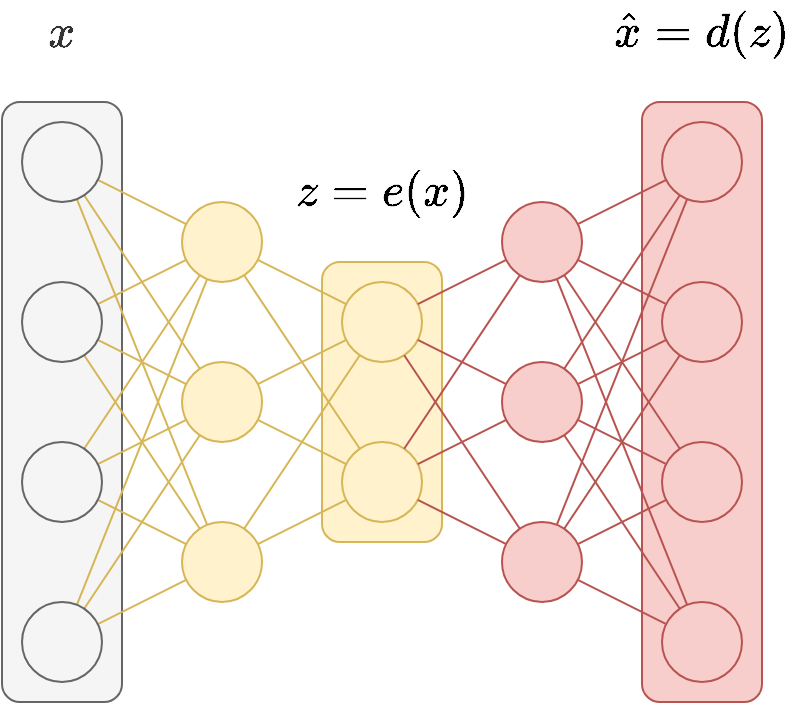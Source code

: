 <mxfile version="13.1.1" type="device"><diagram id="4VMcndwcg2poyKtKVmbT" name="Page-1"><mxGraphModel dx="540" dy="591" grid="1" gridSize="10" guides="1" tooltips="1" connect="1" arrows="1" fold="1" page="1" pageScale="1" pageWidth="850" pageHeight="1100" math="1" shadow="0"><root><mxCell id="0"/><mxCell id="1" parent="0"/><mxCell id="62HT2p5uOtwkG28JUc_u-68" value="$$\hat{x}= d(z)$$" style="rounded=1;whiteSpace=wrap;html=1;fontSize=20;verticalAlign=bottom;fillColor=#f8cecc;strokeColor=#b85450;labelPosition=center;verticalLabelPosition=top;align=center;" vertex="1" parent="1"><mxGeometry x="470" y="110" width="60" height="300" as="geometry"/></mxCell><mxCell id="62HT2p5uOtwkG28JUc_u-64" value="$$z = e(x)$$" style="rounded=1;whiteSpace=wrap;html=1;fontSize=20;verticalAlign=bottom;fillColor=#fff2cc;strokeColor=#d6b656;labelPosition=center;verticalLabelPosition=top;align=center;" vertex="1" parent="1"><mxGeometry x="310" y="190" width="60" height="140" as="geometry"/></mxCell><mxCell id="62HT2p5uOtwkG28JUc_u-63" value="$$x$$" style="rounded=1;whiteSpace=wrap;html=1;fontSize=20;verticalAlign=bottom;fillColor=#f5f5f5;strokeColor=#666666;fontColor=#333333;labelPosition=center;verticalLabelPosition=top;align=center;" vertex="1" parent="1"><mxGeometry x="150" y="110" width="60" height="300" as="geometry"/></mxCell><mxCell id="62HT2p5uOtwkG28JUc_u-33" style="rounded=0;orthogonalLoop=1;jettySize=auto;html=1;endArrow=none;endFill=0;fillColor=#fff2cc;strokeColor=#d6b656;" edge="1" parent="1" source="62HT2p5uOtwkG28JUc_u-36" target="62HT2p5uOtwkG28JUc_u-57"><mxGeometry relative="1" as="geometry"/></mxCell><mxCell id="62HT2p5uOtwkG28JUc_u-34" style="edgeStyle=none;rounded=0;orthogonalLoop=1;jettySize=auto;html=1;endArrow=none;endFill=0;fillColor=#fff2cc;strokeColor=#d6b656;" edge="1" parent="1" source="62HT2p5uOtwkG28JUc_u-36" target="62HT2p5uOtwkG28JUc_u-54"><mxGeometry relative="1" as="geometry"/></mxCell><mxCell id="62HT2p5uOtwkG28JUc_u-35" style="edgeStyle=none;rounded=0;orthogonalLoop=1;jettySize=auto;html=1;endArrow=none;endFill=0;fillColor=#fff2cc;strokeColor=#d6b656;" edge="1" parent="1" source="62HT2p5uOtwkG28JUc_u-36" target="62HT2p5uOtwkG28JUc_u-51"><mxGeometry relative="1" as="geometry"/></mxCell><mxCell id="62HT2p5uOtwkG28JUc_u-36" value="" style="ellipse;whiteSpace=wrap;html=1;fillColor=#f5f5f5;strokeColor=#666666;fontColor=#333333;" vertex="1" parent="1"><mxGeometry x="160" y="120" width="40" height="40" as="geometry"/></mxCell><mxCell id="62HT2p5uOtwkG28JUc_u-37" style="edgeStyle=none;rounded=0;orthogonalLoop=1;jettySize=auto;html=1;endArrow=none;endFill=0;fillColor=#fff2cc;strokeColor=#d6b656;" edge="1" parent="1" source="62HT2p5uOtwkG28JUc_u-40" target="62HT2p5uOtwkG28JUc_u-57"><mxGeometry relative="1" as="geometry"/></mxCell><mxCell id="62HT2p5uOtwkG28JUc_u-38" style="edgeStyle=none;rounded=0;orthogonalLoop=1;jettySize=auto;html=1;endArrow=none;endFill=0;fillColor=#fff2cc;strokeColor=#d6b656;" edge="1" parent="1" source="62HT2p5uOtwkG28JUc_u-40" target="62HT2p5uOtwkG28JUc_u-54"><mxGeometry relative="1" as="geometry"/></mxCell><mxCell id="62HT2p5uOtwkG28JUc_u-39" style="edgeStyle=none;rounded=0;orthogonalLoop=1;jettySize=auto;html=1;endArrow=none;endFill=0;fillColor=#fff2cc;strokeColor=#d6b656;" edge="1" parent="1" source="62HT2p5uOtwkG28JUc_u-40" target="62HT2p5uOtwkG28JUc_u-51"><mxGeometry relative="1" as="geometry"/></mxCell><mxCell id="62HT2p5uOtwkG28JUc_u-40" value="" style="ellipse;whiteSpace=wrap;html=1;fillColor=#f5f5f5;strokeColor=#666666;fontColor=#333333;" vertex="1" parent="1"><mxGeometry x="160" y="200" width="40" height="40" as="geometry"/></mxCell><mxCell id="62HT2p5uOtwkG28JUc_u-41" style="edgeStyle=none;rounded=0;orthogonalLoop=1;jettySize=auto;html=1;endArrow=none;endFill=0;fillColor=#fff2cc;strokeColor=#d6b656;" edge="1" parent="1" source="62HT2p5uOtwkG28JUc_u-44" target="62HT2p5uOtwkG28JUc_u-57"><mxGeometry relative="1" as="geometry"/></mxCell><mxCell id="62HT2p5uOtwkG28JUc_u-42" style="edgeStyle=none;rounded=0;orthogonalLoop=1;jettySize=auto;html=1;endArrow=none;endFill=0;fillColor=#fff2cc;strokeColor=#d6b656;" edge="1" parent="1" source="62HT2p5uOtwkG28JUc_u-44" target="62HT2p5uOtwkG28JUc_u-54"><mxGeometry relative="1" as="geometry"/></mxCell><mxCell id="62HT2p5uOtwkG28JUc_u-43" style="edgeStyle=none;rounded=0;orthogonalLoop=1;jettySize=auto;html=1;endArrow=none;endFill=0;fillColor=#fff2cc;strokeColor=#d6b656;" edge="1" parent="1" source="62HT2p5uOtwkG28JUc_u-44" target="62HT2p5uOtwkG28JUc_u-51"><mxGeometry relative="1" as="geometry"/></mxCell><mxCell id="62HT2p5uOtwkG28JUc_u-44" value="" style="ellipse;whiteSpace=wrap;html=1;fillColor=#f5f5f5;strokeColor=#666666;fontColor=#333333;" vertex="1" parent="1"><mxGeometry x="160" y="280" width="40" height="40" as="geometry"/></mxCell><mxCell id="62HT2p5uOtwkG28JUc_u-45" style="edgeStyle=none;rounded=0;orthogonalLoop=1;jettySize=auto;html=1;endArrow=none;endFill=0;fillColor=#fff2cc;strokeColor=#d6b656;" edge="1" parent="1" source="62HT2p5uOtwkG28JUc_u-48" target="62HT2p5uOtwkG28JUc_u-57"><mxGeometry relative="1" as="geometry"/></mxCell><mxCell id="62HT2p5uOtwkG28JUc_u-46" style="edgeStyle=none;rounded=0;orthogonalLoop=1;jettySize=auto;html=1;endArrow=none;endFill=0;fillColor=#fff2cc;strokeColor=#d6b656;" edge="1" parent="1" source="62HT2p5uOtwkG28JUc_u-48" target="62HT2p5uOtwkG28JUc_u-54"><mxGeometry relative="1" as="geometry"/></mxCell><mxCell id="62HT2p5uOtwkG28JUc_u-47" style="edgeStyle=none;rounded=0;orthogonalLoop=1;jettySize=auto;html=1;endArrow=none;endFill=0;fillColor=#fff2cc;strokeColor=#d6b656;" edge="1" parent="1" source="62HT2p5uOtwkG28JUc_u-48" target="62HT2p5uOtwkG28JUc_u-51"><mxGeometry relative="1" as="geometry"/></mxCell><mxCell id="62HT2p5uOtwkG28JUc_u-48" value="" style="ellipse;whiteSpace=wrap;html=1;fillColor=#f5f5f5;strokeColor=#666666;fontColor=#333333;" vertex="1" parent="1"><mxGeometry x="160" y="360" width="40" height="40" as="geometry"/></mxCell><mxCell id="62HT2p5uOtwkG28JUc_u-49" style="edgeStyle=none;rounded=0;orthogonalLoop=1;jettySize=auto;html=1;endArrow=none;endFill=0;fillColor=#fff2cc;strokeColor=#d6b656;" edge="1" parent="1" source="62HT2p5uOtwkG28JUc_u-51" target="62HT2p5uOtwkG28JUc_u-58"><mxGeometry relative="1" as="geometry"/></mxCell><mxCell id="62HT2p5uOtwkG28JUc_u-50" style="edgeStyle=none;rounded=0;orthogonalLoop=1;jettySize=auto;html=1;endArrow=none;endFill=0;fillColor=#fff2cc;strokeColor=#d6b656;" edge="1" parent="1" source="62HT2p5uOtwkG28JUc_u-51" target="62HT2p5uOtwkG28JUc_u-59"><mxGeometry relative="1" as="geometry"/></mxCell><mxCell id="62HT2p5uOtwkG28JUc_u-51" value="" style="ellipse;whiteSpace=wrap;html=1;fillColor=#fff2cc;strokeColor=#d6b656;" vertex="1" parent="1"><mxGeometry x="240" y="320" width="40" height="40" as="geometry"/></mxCell><mxCell id="62HT2p5uOtwkG28JUc_u-52" style="edgeStyle=none;rounded=0;orthogonalLoop=1;jettySize=auto;html=1;endArrow=none;endFill=0;fillColor=#fff2cc;strokeColor=#d6b656;" edge="1" parent="1" source="62HT2p5uOtwkG28JUc_u-54" target="62HT2p5uOtwkG28JUc_u-58"><mxGeometry relative="1" as="geometry"/></mxCell><mxCell id="62HT2p5uOtwkG28JUc_u-53" style="edgeStyle=none;rounded=0;orthogonalLoop=1;jettySize=auto;html=1;endArrow=none;endFill=0;fillColor=#fff2cc;strokeColor=#d6b656;" edge="1" parent="1" source="62HT2p5uOtwkG28JUc_u-54" target="62HT2p5uOtwkG28JUc_u-59"><mxGeometry relative="1" as="geometry"/></mxCell><mxCell id="62HT2p5uOtwkG28JUc_u-54" value="" style="ellipse;whiteSpace=wrap;html=1;fillColor=#fff2cc;strokeColor=#d6b656;" vertex="1" parent="1"><mxGeometry x="240" y="240" width="40" height="40" as="geometry"/></mxCell><mxCell id="62HT2p5uOtwkG28JUc_u-55" style="edgeStyle=none;rounded=0;orthogonalLoop=1;jettySize=auto;html=1;endArrow=none;endFill=0;fillColor=#fff2cc;strokeColor=#d6b656;" edge="1" parent="1" source="62HT2p5uOtwkG28JUc_u-57" target="62HT2p5uOtwkG28JUc_u-58"><mxGeometry relative="1" as="geometry"/></mxCell><mxCell id="62HT2p5uOtwkG28JUc_u-56" style="edgeStyle=none;rounded=0;orthogonalLoop=1;jettySize=auto;html=1;endArrow=none;endFill=0;fillColor=#fff2cc;strokeColor=#d6b656;" edge="1" parent="1" source="62HT2p5uOtwkG28JUc_u-57" target="62HT2p5uOtwkG28JUc_u-59"><mxGeometry relative="1" as="geometry"/></mxCell><mxCell id="62HT2p5uOtwkG28JUc_u-57" value="" style="ellipse;whiteSpace=wrap;html=1;fillColor=#fff2cc;strokeColor=#d6b656;" vertex="1" parent="1"><mxGeometry x="240" y="160" width="40" height="40" as="geometry"/></mxCell><mxCell id="62HT2p5uOtwkG28JUc_u-58" value="" style="ellipse;whiteSpace=wrap;html=1;fillColor=#fff2cc;strokeColor=#d6b656;" vertex="1" parent="1"><mxGeometry x="320" y="200" width="40" height="40" as="geometry"/></mxCell><mxCell id="62HT2p5uOtwkG28JUc_u-59" value="" style="ellipse;whiteSpace=wrap;html=1;fillColor=#fff2cc;strokeColor=#d6b656;" vertex="1" parent="1"><mxGeometry x="320" y="280" width="40" height="40" as="geometry"/></mxCell><mxCell id="62HT2p5uOtwkG28JUc_u-1" value="" style="ellipse;whiteSpace=wrap;html=1;fillColor=#f8cecc;strokeColor=#b85450;direction=east;rotation=-180;" vertex="1" parent="1"><mxGeometry x="480" y="360" width="40" height="40" as="geometry"/></mxCell><mxCell id="62HT2p5uOtwkG28JUc_u-2" value="" style="ellipse;whiteSpace=wrap;html=1;fillColor=#f8cecc;strokeColor=#b85450;direction=east;rotation=-180;" vertex="1" parent="1"><mxGeometry x="480" y="280" width="40" height="40" as="geometry"/></mxCell><mxCell id="62HT2p5uOtwkG28JUc_u-3" value="" style="ellipse;whiteSpace=wrap;html=1;fillColor=#f8cecc;strokeColor=#b85450;direction=east;rotation=-180;" vertex="1" parent="1"><mxGeometry x="480" y="200" width="40" height="40" as="geometry"/></mxCell><mxCell id="62HT2p5uOtwkG28JUc_u-4" value="" style="ellipse;whiteSpace=wrap;html=1;fillColor=#f8cecc;strokeColor=#b85450;direction=east;rotation=-180;" vertex="1" parent="1"><mxGeometry x="480" y="120" width="40" height="40" as="geometry"/></mxCell><mxCell id="62HT2p5uOtwkG28JUc_u-5" value="" style="ellipse;whiteSpace=wrap;html=1;fillColor=#f8cecc;strokeColor=#b85450;direction=east;rotation=-180;" vertex="1" parent="1"><mxGeometry x="400" y="160" width="40" height="40" as="geometry"/></mxCell><mxCell id="62HT2p5uOtwkG28JUc_u-12" style="edgeStyle=none;rounded=0;orthogonalLoop=1;jettySize=auto;html=1;endArrow=none;endFill=0;fillColor=#f8cecc;strokeColor=#b85450;" edge="1" parent="1" source="62HT2p5uOtwkG28JUc_u-1" target="62HT2p5uOtwkG28JUc_u-5"><mxGeometry relative="1" as="geometry"/></mxCell><mxCell id="62HT2p5uOtwkG28JUc_u-15" style="edgeStyle=none;rounded=0;orthogonalLoop=1;jettySize=auto;html=1;endArrow=none;endFill=0;fillColor=#f8cecc;strokeColor=#b85450;" edge="1" parent="1" source="62HT2p5uOtwkG28JUc_u-2" target="62HT2p5uOtwkG28JUc_u-5"><mxGeometry relative="1" as="geometry"/></mxCell><mxCell id="62HT2p5uOtwkG28JUc_u-18" style="edgeStyle=none;rounded=0;orthogonalLoop=1;jettySize=auto;html=1;endArrow=none;endFill=0;fillColor=#f8cecc;strokeColor=#b85450;" edge="1" parent="1" source="62HT2p5uOtwkG28JUc_u-3" target="62HT2p5uOtwkG28JUc_u-5"><mxGeometry relative="1" as="geometry"/></mxCell><mxCell id="62HT2p5uOtwkG28JUc_u-22" style="edgeStyle=none;rounded=0;orthogonalLoop=1;jettySize=auto;html=1;endArrow=none;endFill=0;fillColor=#f8cecc;strokeColor=#b85450;" edge="1" parent="1" source="62HT2p5uOtwkG28JUc_u-4" target="62HT2p5uOtwkG28JUc_u-5"><mxGeometry relative="1" as="geometry"/></mxCell><mxCell id="62HT2p5uOtwkG28JUc_u-6" value="" style="ellipse;whiteSpace=wrap;html=1;fillColor=#f8cecc;strokeColor=#b85450;direction=east;rotation=-180;" vertex="1" parent="1"><mxGeometry x="400" y="240" width="40" height="40" as="geometry"/></mxCell><mxCell id="62HT2p5uOtwkG28JUc_u-11" style="edgeStyle=none;rounded=0;orthogonalLoop=1;jettySize=auto;html=1;endArrow=none;endFill=0;fillColor=#f8cecc;strokeColor=#b85450;" edge="1" parent="1" source="62HT2p5uOtwkG28JUc_u-1" target="62HT2p5uOtwkG28JUc_u-6"><mxGeometry relative="1" as="geometry"/></mxCell><mxCell id="62HT2p5uOtwkG28JUc_u-14" style="edgeStyle=none;rounded=0;orthogonalLoop=1;jettySize=auto;html=1;endArrow=none;endFill=0;fillColor=#f8cecc;strokeColor=#b85450;" edge="1" parent="1" source="62HT2p5uOtwkG28JUc_u-2" target="62HT2p5uOtwkG28JUc_u-6"><mxGeometry relative="1" as="geometry"/></mxCell><mxCell id="62HT2p5uOtwkG28JUc_u-17" style="edgeStyle=none;rounded=0;orthogonalLoop=1;jettySize=auto;html=1;endArrow=none;endFill=0;fillColor=#f8cecc;strokeColor=#b85450;" edge="1" parent="1" source="62HT2p5uOtwkG28JUc_u-3" target="62HT2p5uOtwkG28JUc_u-6"><mxGeometry relative="1" as="geometry"/></mxCell><mxCell id="62HT2p5uOtwkG28JUc_u-21" style="edgeStyle=none;rounded=0;orthogonalLoop=1;jettySize=auto;html=1;endArrow=none;endFill=0;fillColor=#f8cecc;strokeColor=#b85450;" edge="1" parent="1" source="62HT2p5uOtwkG28JUc_u-4" target="62HT2p5uOtwkG28JUc_u-6"><mxGeometry relative="1" as="geometry"/></mxCell><mxCell id="62HT2p5uOtwkG28JUc_u-7" value="" style="ellipse;whiteSpace=wrap;html=1;fillColor=#f8cecc;strokeColor=#b85450;direction=east;rotation=-180;" vertex="1" parent="1"><mxGeometry x="400" y="320" width="40" height="40" as="geometry"/></mxCell><mxCell id="62HT2p5uOtwkG28JUc_u-10" style="rounded=0;orthogonalLoop=1;jettySize=auto;html=1;endArrow=none;endFill=0;fillColor=#f8cecc;strokeColor=#b85450;" edge="1" parent="1" source="62HT2p5uOtwkG28JUc_u-1" target="62HT2p5uOtwkG28JUc_u-7"><mxGeometry relative="1" as="geometry"/></mxCell><mxCell id="62HT2p5uOtwkG28JUc_u-13" style="edgeStyle=none;rounded=0;orthogonalLoop=1;jettySize=auto;html=1;endArrow=none;endFill=0;fillColor=#f8cecc;strokeColor=#b85450;" edge="1" parent="1" source="62HT2p5uOtwkG28JUc_u-2" target="62HT2p5uOtwkG28JUc_u-7"><mxGeometry relative="1" as="geometry"/></mxCell><mxCell id="62HT2p5uOtwkG28JUc_u-16" style="edgeStyle=none;rounded=0;orthogonalLoop=1;jettySize=auto;html=1;endArrow=none;endFill=0;fillColor=#f8cecc;strokeColor=#b85450;" edge="1" parent="1" source="62HT2p5uOtwkG28JUc_u-3" target="62HT2p5uOtwkG28JUc_u-7"><mxGeometry relative="1" as="geometry"/></mxCell><mxCell id="62HT2p5uOtwkG28JUc_u-20" style="edgeStyle=none;rounded=0;orthogonalLoop=1;jettySize=auto;html=1;endArrow=none;endFill=0;fillColor=#f8cecc;strokeColor=#b85450;" edge="1" parent="1" source="62HT2p5uOtwkG28JUc_u-4" target="62HT2p5uOtwkG28JUc_u-7"><mxGeometry relative="1" as="geometry"/></mxCell><mxCell id="62HT2p5uOtwkG28JUc_u-27" style="edgeStyle=none;rounded=0;orthogonalLoop=1;jettySize=auto;html=1;endArrow=none;endFill=0;fillColor=#f8cecc;strokeColor=#b85450;" edge="1" parent="1" source="62HT2p5uOtwkG28JUc_u-5"><mxGeometry relative="1" as="geometry"><mxPoint x="351.094" y="283.359" as="targetPoint"/></mxGeometry></mxCell><mxCell id="62HT2p5uOtwkG28JUc_u-25" style="edgeStyle=none;rounded=0;orthogonalLoop=1;jettySize=auto;html=1;endArrow=none;endFill=0;fillColor=#f8cecc;strokeColor=#b85450;" edge="1" parent="1" source="62HT2p5uOtwkG28JUc_u-6"><mxGeometry relative="1" as="geometry"><mxPoint x="357.889" y="291.056" as="targetPoint"/></mxGeometry></mxCell><mxCell id="62HT2p5uOtwkG28JUc_u-23" style="edgeStyle=none;rounded=0;orthogonalLoop=1;jettySize=auto;html=1;endArrow=none;endFill=0;fillColor=#f8cecc;strokeColor=#b85450;" edge="1" parent="1" source="62HT2p5uOtwkG28JUc_u-7"><mxGeometry relative="1" as="geometry"><mxPoint x="357.889" y="308.944" as="targetPoint"/></mxGeometry></mxCell><mxCell id="62HT2p5uOtwkG28JUc_u-28" style="edgeStyle=none;rounded=0;orthogonalLoop=1;jettySize=auto;html=1;endArrow=none;endFill=0;fillColor=#f8cecc;strokeColor=#b85450;" edge="1" parent="1" source="62HT2p5uOtwkG28JUc_u-5"><mxGeometry relative="1" as="geometry"><mxPoint x="357.889" y="211.056" as="targetPoint"/></mxGeometry></mxCell><mxCell id="62HT2p5uOtwkG28JUc_u-26" style="edgeStyle=none;rounded=0;orthogonalLoop=1;jettySize=auto;html=1;endArrow=none;endFill=0;fillColor=#f8cecc;strokeColor=#b85450;" edge="1" parent="1" source="62HT2p5uOtwkG28JUc_u-6"><mxGeometry relative="1" as="geometry"><mxPoint x="357.889" y="228.944" as="targetPoint"/></mxGeometry></mxCell><mxCell id="62HT2p5uOtwkG28JUc_u-24" style="edgeStyle=none;rounded=0;orthogonalLoop=1;jettySize=auto;html=1;endArrow=none;endFill=0;fillColor=#f8cecc;strokeColor=#b85450;" edge="1" parent="1" source="62HT2p5uOtwkG28JUc_u-7"><mxGeometry relative="1" as="geometry"><mxPoint x="351.094" y="236.641" as="targetPoint"/></mxGeometry></mxCell></root></mxGraphModel></diagram></mxfile>